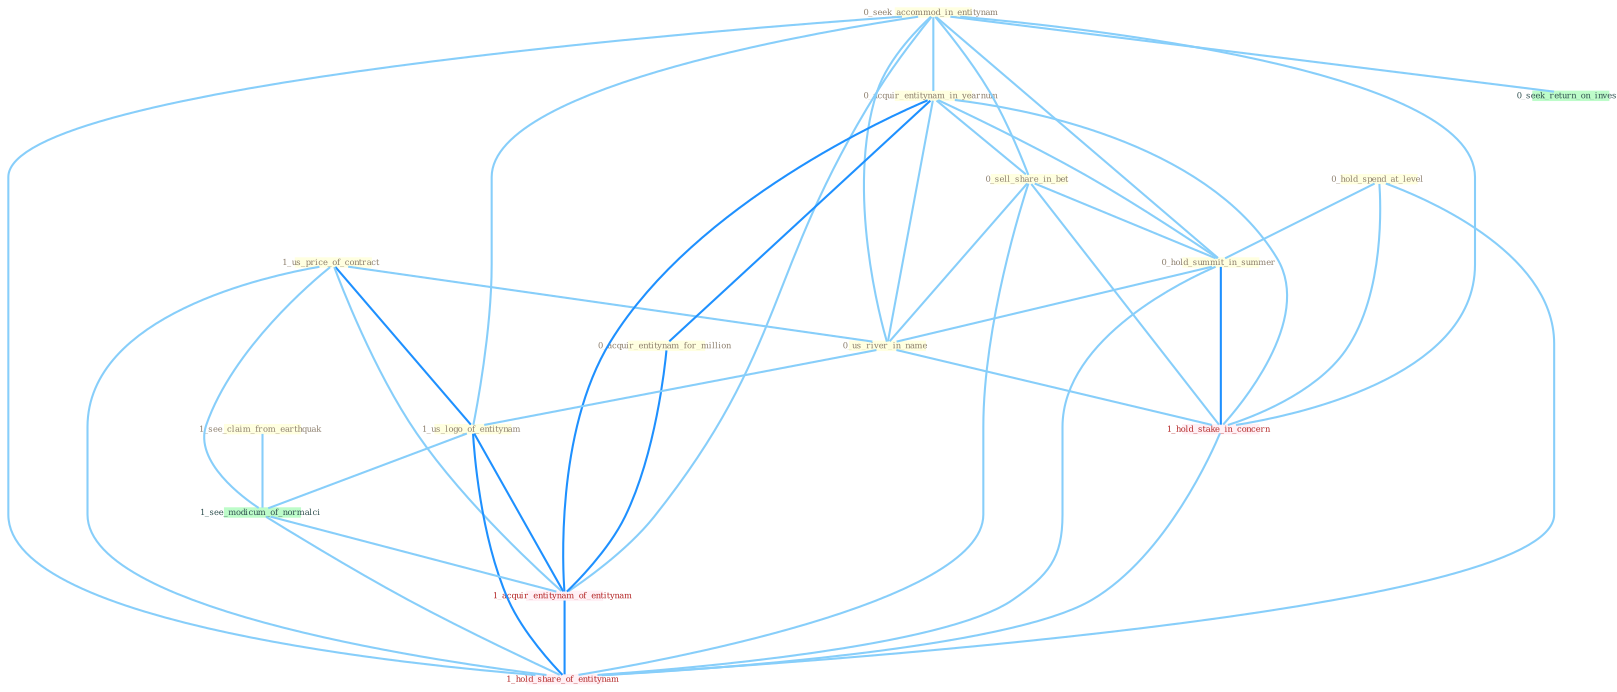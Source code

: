 Graph G{ 
    node
    [shape=polygon,style=filled,width=.5,height=.06,color="#BDFCC9",fixedsize=true,fontsize=4,
    fontcolor="#2f4f4f"];
    {node
    [color="#ffffe0", fontcolor="#8b7d6b"] "1_see_claim_from_earthquak " "1_us_price_of_contract " "0_hold_spend_at_level " "0_seek_accommod_in_entitynam " "0_acquir_entitynam_in_yearnum " "0_sell_share_in_bet " "0_hold_summit_in_summer " "0_acquir_entitynam_for_million " "0_us_river_in_name " "1_us_logo_of_entitynam "}
{node [color="#fff0f5", fontcolor="#b22222"] "1_hold_stake_in_concern " "1_acquir_entitynam_of_entitynam " "1_hold_share_of_entitynam "}
edge [color="#B0E2FF"];

	"1_see_claim_from_earthquak " -- "1_see_modicum_of_normalci " [w="1", color="#87cefa" ];
	"1_us_price_of_contract " -- "0_us_river_in_name " [w="1", color="#87cefa" ];
	"1_us_price_of_contract " -- "1_us_logo_of_entitynam " [w="2", color="#1e90ff" , len=0.8];
	"1_us_price_of_contract " -- "1_see_modicum_of_normalci " [w="1", color="#87cefa" ];
	"1_us_price_of_contract " -- "1_acquir_entitynam_of_entitynam " [w="1", color="#87cefa" ];
	"1_us_price_of_contract " -- "1_hold_share_of_entitynam " [w="1", color="#87cefa" ];
	"0_hold_spend_at_level " -- "0_hold_summit_in_summer " [w="1", color="#87cefa" ];
	"0_hold_spend_at_level " -- "1_hold_stake_in_concern " [w="1", color="#87cefa" ];
	"0_hold_spend_at_level " -- "1_hold_share_of_entitynam " [w="1", color="#87cefa" ];
	"0_seek_accommod_in_entitynam " -- "0_acquir_entitynam_in_yearnum " [w="1", color="#87cefa" ];
	"0_seek_accommod_in_entitynam " -- "0_sell_share_in_bet " [w="1", color="#87cefa" ];
	"0_seek_accommod_in_entitynam " -- "0_hold_summit_in_summer " [w="1", color="#87cefa" ];
	"0_seek_accommod_in_entitynam " -- "0_us_river_in_name " [w="1", color="#87cefa" ];
	"0_seek_accommod_in_entitynam " -- "1_us_logo_of_entitynam " [w="1", color="#87cefa" ];
	"0_seek_accommod_in_entitynam " -- "1_hold_stake_in_concern " [w="1", color="#87cefa" ];
	"0_seek_accommod_in_entitynam " -- "0_seek_return_on_invest " [w="1", color="#87cefa" ];
	"0_seek_accommod_in_entitynam " -- "1_acquir_entitynam_of_entitynam " [w="1", color="#87cefa" ];
	"0_seek_accommod_in_entitynam " -- "1_hold_share_of_entitynam " [w="1", color="#87cefa" ];
	"0_acquir_entitynam_in_yearnum " -- "0_sell_share_in_bet " [w="1", color="#87cefa" ];
	"0_acquir_entitynam_in_yearnum " -- "0_hold_summit_in_summer " [w="1", color="#87cefa" ];
	"0_acquir_entitynam_in_yearnum " -- "0_acquir_entitynam_for_million " [w="2", color="#1e90ff" , len=0.8];
	"0_acquir_entitynam_in_yearnum " -- "0_us_river_in_name " [w="1", color="#87cefa" ];
	"0_acquir_entitynam_in_yearnum " -- "1_hold_stake_in_concern " [w="1", color="#87cefa" ];
	"0_acquir_entitynam_in_yearnum " -- "1_acquir_entitynam_of_entitynam " [w="2", color="#1e90ff" , len=0.8];
	"0_sell_share_in_bet " -- "0_hold_summit_in_summer " [w="1", color="#87cefa" ];
	"0_sell_share_in_bet " -- "0_us_river_in_name " [w="1", color="#87cefa" ];
	"0_sell_share_in_bet " -- "1_hold_stake_in_concern " [w="1", color="#87cefa" ];
	"0_sell_share_in_bet " -- "1_hold_share_of_entitynam " [w="1", color="#87cefa" ];
	"0_hold_summit_in_summer " -- "0_us_river_in_name " [w="1", color="#87cefa" ];
	"0_hold_summit_in_summer " -- "1_hold_stake_in_concern " [w="2", color="#1e90ff" , len=0.8];
	"0_hold_summit_in_summer " -- "1_hold_share_of_entitynam " [w="1", color="#87cefa" ];
	"0_acquir_entitynam_for_million " -- "1_acquir_entitynam_of_entitynam " [w="2", color="#1e90ff" , len=0.8];
	"0_us_river_in_name " -- "1_us_logo_of_entitynam " [w="1", color="#87cefa" ];
	"0_us_river_in_name " -- "1_hold_stake_in_concern " [w="1", color="#87cefa" ];
	"1_us_logo_of_entitynam " -- "1_see_modicum_of_normalci " [w="1", color="#87cefa" ];
	"1_us_logo_of_entitynam " -- "1_acquir_entitynam_of_entitynam " [w="2", color="#1e90ff" , len=0.8];
	"1_us_logo_of_entitynam " -- "1_hold_share_of_entitynam " [w="2", color="#1e90ff" , len=0.8];
	"1_hold_stake_in_concern " -- "1_hold_share_of_entitynam " [w="1", color="#87cefa" ];
	"1_see_modicum_of_normalci " -- "1_acquir_entitynam_of_entitynam " [w="1", color="#87cefa" ];
	"1_see_modicum_of_normalci " -- "1_hold_share_of_entitynam " [w="1", color="#87cefa" ];
	"1_acquir_entitynam_of_entitynam " -- "1_hold_share_of_entitynam " [w="2", color="#1e90ff" , len=0.8];
}